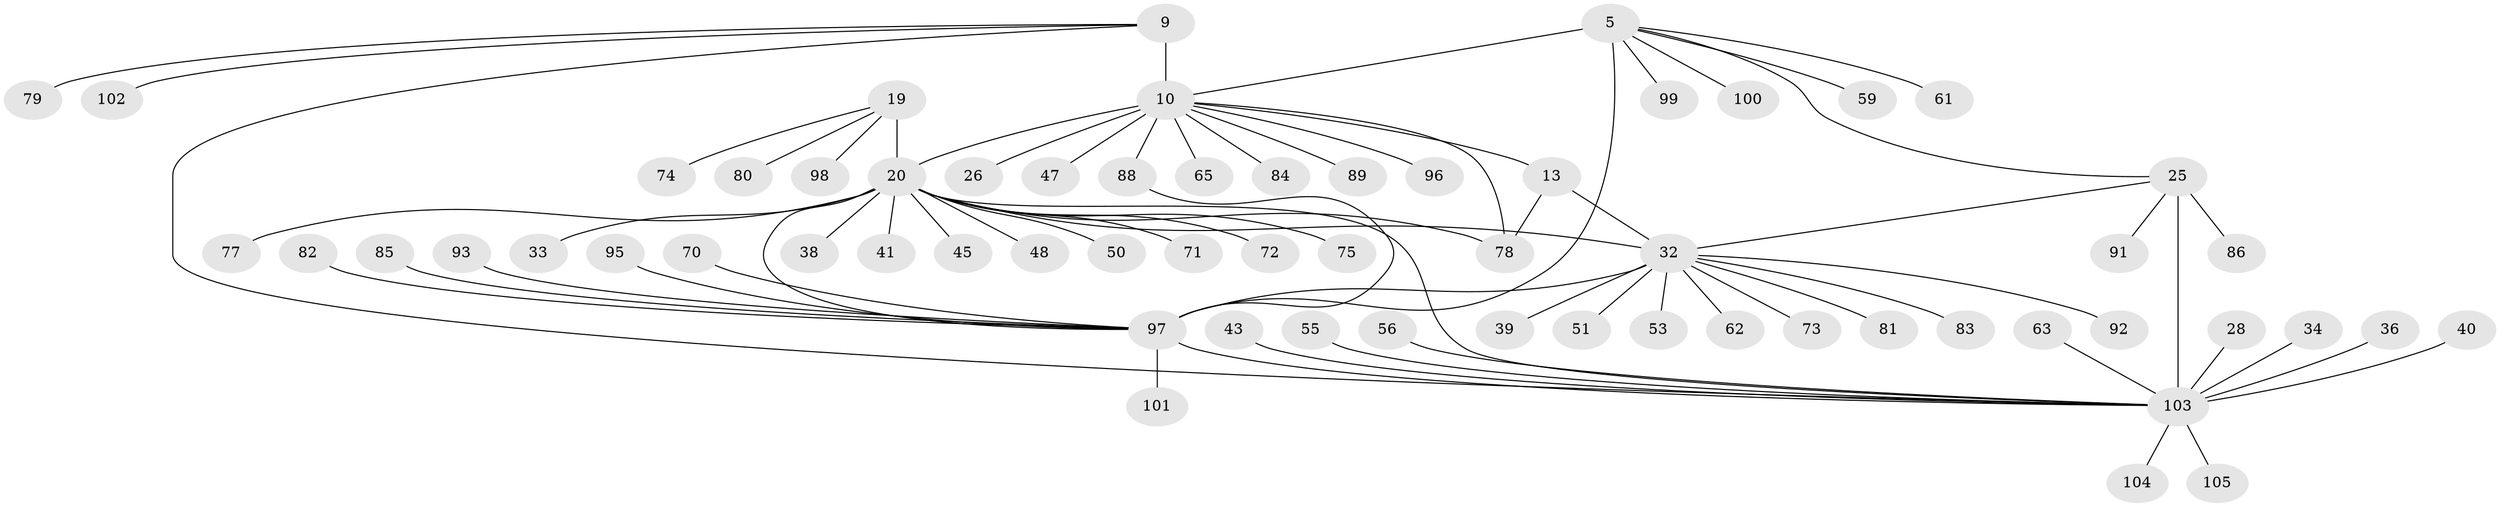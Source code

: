 // original degree distribution, {9: 0.05714285714285714, 8: 0.02857142857142857, 6: 0.047619047619047616, 7: 0.0380952380952381, 5: 0.047619047619047616, 10: 0.009523809523809525, 12: 0.01904761904761905, 1: 0.5904761904761905, 3: 0.02857142857142857, 2: 0.13333333333333333}
// Generated by graph-tools (version 1.1) at 2025/59/03/04/25 21:59:06]
// undirected, 63 vertices, 72 edges
graph export_dot {
graph [start="1"]
  node [color=gray90,style=filled];
  5 [super="+4"];
  9 [super="+6"];
  10 [super="+8+7"];
  13 [super="+12"];
  19 [super="+17"];
  20 [super="+16+18"];
  25 [super="+23"];
  26;
  28;
  32 [super="+15+27"];
  33;
  34;
  36;
  38;
  39;
  40;
  41;
  43;
  45 [super="+42"];
  47 [super="+31"];
  48;
  50;
  51;
  53;
  55 [super="+49"];
  56;
  59;
  61;
  62;
  63 [super="+52"];
  65;
  70 [super="+68"];
  71;
  72;
  73;
  74;
  75;
  77;
  78 [super="+76"];
  79;
  80;
  81;
  82;
  83;
  84;
  85;
  86 [super="+46"];
  88 [super="+30"];
  89;
  91;
  92;
  93;
  95;
  96;
  97 [super="+64+90"];
  98;
  99;
  100;
  101;
  102;
  103 [super="+66+87"];
  104 [super="+94"];
  105;
  5 -- 25;
  5 -- 99;
  5 -- 100;
  5 -- 59;
  5 -- 61;
  5 -- 10;
  5 -- 97 [weight=6];
  9 -- 10 [weight=6];
  9 -- 102;
  9 -- 79;
  9 -- 103;
  10 -- 20;
  10 -- 84;
  10 -- 96;
  10 -- 89;
  10 -- 88;
  10 -- 65;
  10 -- 26;
  10 -- 13;
  10 -- 47;
  10 -- 78;
  13 -- 78;
  13 -- 32 [weight=6];
  19 -- 20 [weight=6];
  19 -- 98;
  19 -- 80;
  19 -- 74;
  20 -- 33;
  20 -- 48;
  20 -- 72;
  20 -- 38;
  20 -- 71;
  20 -- 41;
  20 -- 50;
  20 -- 75;
  20 -- 77;
  20 -- 45;
  20 -- 78 [weight=2];
  20 -- 32;
  20 -- 97;
  20 -- 103 [weight=2];
  25 -- 91;
  25 -- 86;
  25 -- 32;
  25 -- 103 [weight=6];
  28 -- 103;
  32 -- 39;
  32 -- 73;
  32 -- 81;
  32 -- 83;
  32 -- 51;
  32 -- 53;
  32 -- 92;
  32 -- 62;
  32 -- 97;
  34 -- 103;
  36 -- 103;
  40 -- 103;
  43 -- 103;
  55 -- 103;
  56 -- 103;
  63 -- 103;
  70 -- 97;
  82 -- 97;
  85 -- 97;
  88 -- 97;
  93 -- 97;
  95 -- 97;
  97 -- 101;
  97 -- 103 [weight=2];
  103 -- 104;
  103 -- 105;
}
